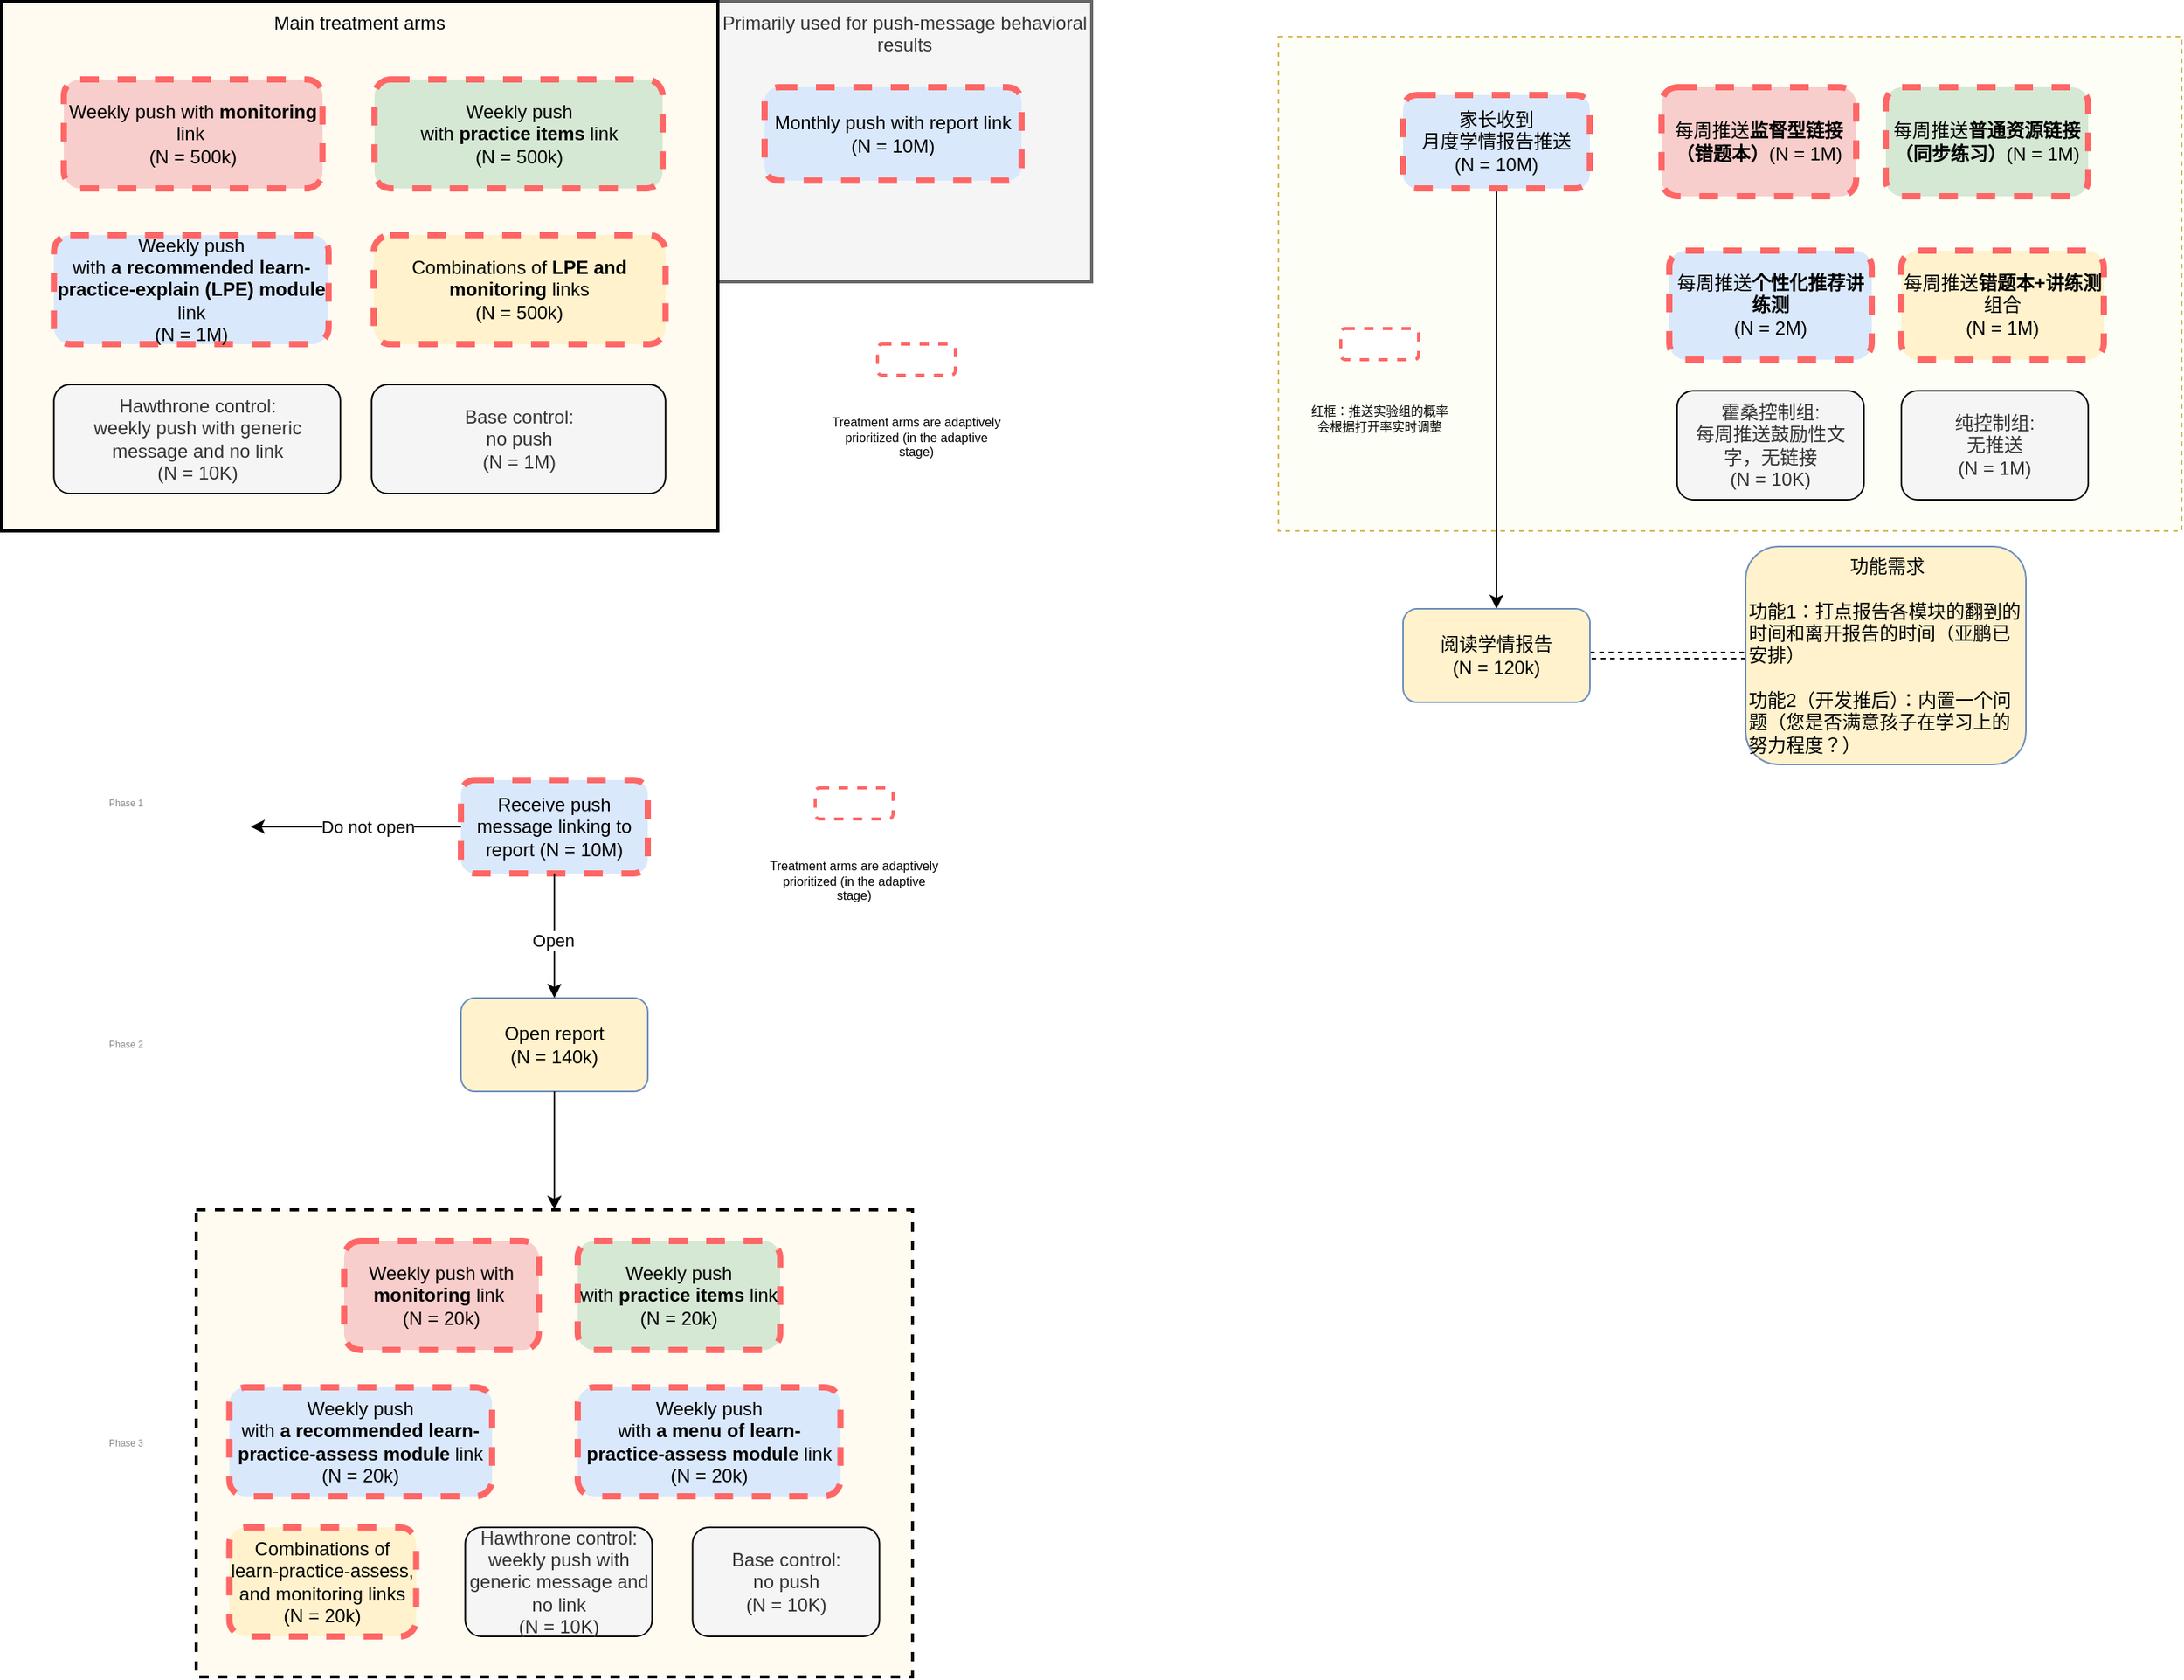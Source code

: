 <mxfile version="13.8.0" type="github">
  <diagram id="wmqv1iFFO38fnpzEHn-s" name="Page-1">
    <mxGraphModel dx="786" dy="1682" grid="1" gridSize="10" guides="1" tooltips="1" connect="1" arrows="1" fold="1" page="1" pageScale="1" pageWidth="827" pageHeight="1169" math="0" shadow="0">
      <root>
        <mxCell id="0" />
        <mxCell id="1" parent="0" />
        <mxCell id="yDWuqftPPL2XFV_4qdqE-8" value="" style="rounded=0;whiteSpace=wrap;html=1;strokeColor=#d6b656;dashed=1;fillColor=#FDFFF7;" parent="1" vertex="1">
          <mxGeometry x="870" y="-897.5" width="580" height="317.5" as="geometry" />
        </mxCell>
        <mxCell id="1nqe7X7OOSDAjEZEZXh3-1" style="edgeStyle=orthogonalEdgeStyle;rounded=0;orthogonalLoop=1;jettySize=auto;html=1;entryX=0.5;entryY=0;entryDx=0;entryDy=0;" parent="1" source="1nqe7X7OOSDAjEZEZXh3-5" target="1nqe7X7OOSDAjEZEZXh3-7" edge="1">
          <mxGeometry relative="1" as="geometry" />
        </mxCell>
        <mxCell id="1nqe7X7OOSDAjEZEZXh3-5" value="家长收到&lt;br&gt;月度学情报告推送&lt;br&gt;(N = 10M)" style="rounded=1;whiteSpace=wrap;html=1;fillColor=#dae8fc;dashed=1;strokeColor=#FF6666;strokeWidth=4;" parent="1" vertex="1">
          <mxGeometry x="950" y="-860" width="120" height="60" as="geometry" />
        </mxCell>
        <mxCell id="yDWuqftPPL2XFV_4qdqE-2" style="edgeStyle=orthogonalEdgeStyle;rounded=0;orthogonalLoop=1;jettySize=auto;html=1;exitX=1;exitY=0.5;exitDx=0;exitDy=0;shape=link;dashed=1;" parent="1" source="1nqe7X7OOSDAjEZEZXh3-7" target="1nqe7X7OOSDAjEZEZXh3-21" edge="1">
          <mxGeometry relative="1" as="geometry" />
        </mxCell>
        <mxCell id="1nqe7X7OOSDAjEZEZXh3-7" value="阅读学情报告&lt;br&gt;(N = 120k)" style="rounded=1;whiteSpace=wrap;html=1;strokeColor=#6c8ebf;fillColor=#FFF2CC;" parent="1" vertex="1">
          <mxGeometry x="950" y="-530" width="120" height="60" as="geometry" />
        </mxCell>
        <mxCell id="1nqe7X7OOSDAjEZEZXh3-15" value="每周推送&lt;b&gt;监督型链接（错题本）&lt;/b&gt;(N = 1M)" style="rounded=1;whiteSpace=wrap;html=1;fillColor=#f8cecc;dashed=1;strokeWidth=4;strokeColor=#FF6666;" parent="1" vertex="1">
          <mxGeometry x="1116" y="-865" width="125" height="70" as="geometry" />
        </mxCell>
        <mxCell id="1nqe7X7OOSDAjEZEZXh3-16" value="每周推送&lt;b&gt;普通资源链接（同步练习）&lt;/b&gt;(N = 1M)" style="rounded=1;whiteSpace=wrap;html=1;fillColor=#d5e8d4;dashed=1;strokeWidth=4;strokeColor=#FF6666;" parent="1" vertex="1">
          <mxGeometry x="1260" y="-865" width="130" height="70" as="geometry" />
        </mxCell>
        <mxCell id="1nqe7X7OOSDAjEZEZXh3-17" value="每周推送&lt;b&gt;错题本+讲练测&lt;/b&gt;组合&lt;br&gt;(N = 1M)" style="rounded=1;whiteSpace=wrap;html=1;fillColor=#fff2cc;strokeColor=#FF6666;dashed=1;strokeWidth=4;" parent="1" vertex="1">
          <mxGeometry x="1270" y="-760" width="130" height="70" as="geometry" />
        </mxCell>
        <mxCell id="1nqe7X7OOSDAjEZEZXh3-18" value="霍桑控制组:&lt;br&gt;每周推送鼓励性文字，无链接&lt;br&gt;(N = 10K)" style="rounded=1;whiteSpace=wrap;html=1;strokeWidth=1;fillColor=#f5f5f5;fontColor=#333333;" parent="1" vertex="1">
          <mxGeometry x="1125.98" y="-670" width="120" height="70" as="geometry" />
        </mxCell>
        <mxCell id="1nqe7X7OOSDAjEZEZXh3-19" value="纯控制组:&lt;br&gt;无推送&lt;br&gt;(N = 1M)" style="rounded=1;whiteSpace=wrap;html=1;fillColor=#f5f5f5;strokeWidth=1;fontColor=#333333;" parent="1" vertex="1">
          <mxGeometry x="1270" y="-670" width="120" height="70" as="geometry" />
        </mxCell>
        <mxCell id="1nqe7X7OOSDAjEZEZXh3-20" value="每周推送&lt;b&gt;个性化推荐讲练测&lt;/b&gt;&lt;br&gt;(N = 2M)" style="rounded=1;whiteSpace=wrap;html=1;fillColor=#dae8fc;strokeWidth=4;dashed=1;strokeColor=#FF6666;" parent="1" vertex="1">
          <mxGeometry x="1120.985" y="-760" width="130" height="70" as="geometry" />
        </mxCell>
        <mxCell id="yDWuqftPPL2XFV_4qdqE-4" value="" style="group" parent="1" vertex="1" connectable="0">
          <mxGeometry x="890" y="-710" width="90" height="80" as="geometry" />
        </mxCell>
        <mxCell id="1nqe7X7OOSDAjEZEZXh3-8" value="" style="rounded=1;whiteSpace=wrap;html=1;dashed=1;strokeColor=#FF6666;strokeWidth=2;" parent="yDWuqftPPL2XFV_4qdqE-4" vertex="1">
          <mxGeometry x="20" width="50" height="20" as="geometry" />
        </mxCell>
        <mxCell id="1nqe7X7OOSDAjEZEZXh3-9" value="&lt;font style=&quot;font-size: 8px&quot;&gt;红框：推送实验组的概率会根据打开率实时调整&lt;/font&gt;" style="text;html=1;strokeColor=none;fillColor=none;align=center;verticalAlign=middle;whiteSpace=wrap;rounded=0;dashed=1;fontSize=6;" parent="yDWuqftPPL2XFV_4qdqE-4" vertex="1">
          <mxGeometry y="45" width="90" height="25" as="geometry" />
        </mxCell>
        <mxCell id="1nqe7X7OOSDAjEZEZXh3-21" value="&lt;div style=&quot;text-align: center&quot;&gt;&lt;span&gt;功能需求&lt;/span&gt;&lt;/div&gt;&lt;br&gt;功能1：打点报告各模块的翻到的时间和离开报告的时间（亚鹏已安排）&lt;br&gt;&lt;br&gt;功能2（开发推后）：内置一个问题（您是否满意孩子在学习上的努力程度？）" style="rounded=1;whiteSpace=wrap;html=1;strokeColor=#6c8ebf;fillColor=#FFF2CC;align=left;" parent="1" vertex="1">
          <mxGeometry x="1170" y="-570" width="180" height="140" as="geometry" />
        </mxCell>
        <mxCell id="sNDBSSbwvEkW0RheFAsR-1" value="" style="group" vertex="1" connectable="0" parent="1">
          <mxGeometry x="100" y="-420" width="555" height="576" as="geometry" />
        </mxCell>
        <mxCell id="A09yIr3bGjbmGhFP6ExZ-3" style="edgeStyle=orthogonalEdgeStyle;rounded=0;orthogonalLoop=1;jettySize=auto;html=1;" parent="sNDBSSbwvEkW0RheFAsR-1" source="JsFcr4rtg8s_-A217rBF-1" edge="1">
          <mxGeometry relative="1" as="geometry">
            <mxPoint x="110" y="30" as="targetPoint" />
          </mxGeometry>
        </mxCell>
        <mxCell id="A09yIr3bGjbmGhFP6ExZ-5" value="Do not open" style="edgeLabel;html=1;align=center;verticalAlign=middle;resizable=0;points=[];" parent="A09yIr3bGjbmGhFP6ExZ-3" vertex="1" connectable="0">
          <mxGeometry x="-0.116" relative="1" as="geometry">
            <mxPoint as="offset" />
          </mxGeometry>
        </mxCell>
        <mxCell id="JsFcr4rtg8s_-A217rBF-1" value="Receive push message linking to report (N = 10M)" style="rounded=1;whiteSpace=wrap;html=1;fillColor=#dae8fc;dashed=1;strokeColor=#FF6666;strokeWidth=4;" parent="sNDBSSbwvEkW0RheFAsR-1" vertex="1">
          <mxGeometry x="245" width="120" height="60" as="geometry" />
        </mxCell>
        <mxCell id="JsFcr4rtg8s_-A217rBF-2" value="Open report&lt;br&gt;(N = 140k)" style="rounded=1;whiteSpace=wrap;html=1;strokeColor=#6c8ebf;fillColor=#FFF2CC;" parent="sNDBSSbwvEkW0RheFAsR-1" vertex="1">
          <mxGeometry x="245" y="140" width="120" height="60" as="geometry" />
        </mxCell>
        <mxCell id="A09yIr3bGjbmGhFP6ExZ-2" style="edgeStyle=orthogonalEdgeStyle;rounded=0;orthogonalLoop=1;jettySize=auto;html=1;entryX=0.5;entryY=0;entryDx=0;entryDy=0;" parent="sNDBSSbwvEkW0RheFAsR-1" source="JsFcr4rtg8s_-A217rBF-1" target="JsFcr4rtg8s_-A217rBF-2" edge="1">
          <mxGeometry relative="1" as="geometry" />
        </mxCell>
        <mxCell id="A09yIr3bGjbmGhFP6ExZ-6" value="Open" style="edgeLabel;html=1;align=center;verticalAlign=middle;resizable=0;points=[];" parent="A09yIr3bGjbmGhFP6ExZ-2" vertex="1" connectable="0">
          <mxGeometry x="0.057" y="-1" relative="1" as="geometry">
            <mxPoint as="offset" />
          </mxGeometry>
        </mxCell>
        <mxCell id="JsFcr4rtg8s_-A217rBF-27" value="" style="rounded=1;whiteSpace=wrap;html=1;dashed=1;strokeColor=#FF6666;strokeWidth=2;" parent="sNDBSSbwvEkW0RheFAsR-1" vertex="1">
          <mxGeometry x="472.5" y="5" width="50" height="20" as="geometry" />
        </mxCell>
        <mxCell id="JsFcr4rtg8s_-A217rBF-28" value="&lt;font style=&quot;font-size: 8px&quot;&gt;Treatment arms are adaptively prioritized (in the adaptive stage)&lt;/font&gt;" style="text;html=1;strokeColor=none;fillColor=none;align=center;verticalAlign=middle;whiteSpace=wrap;rounded=0;dashed=1;fontSize=6;" parent="sNDBSSbwvEkW0RheFAsR-1" vertex="1">
          <mxGeometry x="440" y="55" width="115" height="20" as="geometry" />
        </mxCell>
        <mxCell id="JsFcr4rtg8s_-A217rBF-31" value="Phase 1" style="text;html=1;strokeColor=none;fillColor=none;align=center;verticalAlign=middle;whiteSpace=wrap;rounded=0;dashed=1;fontSize=6;fontColor=#8C8C8C;" parent="sNDBSSbwvEkW0RheFAsR-1" vertex="1">
          <mxGeometry y="5" width="60" height="20" as="geometry" />
        </mxCell>
        <mxCell id="JsFcr4rtg8s_-A217rBF-32" value="Phase 2" style="text;html=1;strokeColor=none;fillColor=none;align=center;verticalAlign=middle;whiteSpace=wrap;rounded=0;dashed=1;fontSize=6;fontColor=#8C8C8C;" parent="sNDBSSbwvEkW0RheFAsR-1" vertex="1">
          <mxGeometry y="160" width="60" height="20" as="geometry" />
        </mxCell>
        <mxCell id="JsFcr4rtg8s_-A217rBF-33" value="Phase 3" style="text;html=1;strokeColor=none;fillColor=none;align=center;verticalAlign=middle;whiteSpace=wrap;rounded=0;dashed=1;fontSize=6;fontColor=#8C8C8C;" parent="sNDBSSbwvEkW0RheFAsR-1" vertex="1">
          <mxGeometry y="416" width="60" height="20" as="geometry" />
        </mxCell>
        <mxCell id="A09yIr3bGjbmGhFP6ExZ-16" value="" style="group" parent="sNDBSSbwvEkW0RheFAsR-1" vertex="1" connectable="0">
          <mxGeometry x="75" y="276" width="460" height="300" as="geometry" />
        </mxCell>
        <mxCell id="A09yIr3bGjbmGhFP6ExZ-15" value="" style="rounded=0;whiteSpace=wrap;html=1;strokeColor=#000000;strokeWidth=2;dashed=1;fillColor=#FFFBF0;" parent="A09yIr3bGjbmGhFP6ExZ-16" vertex="1">
          <mxGeometry width="460" height="300" as="geometry" />
        </mxCell>
        <mxCell id="JsFcr4rtg8s_-A217rBF-3" value="Weekly push with &lt;b&gt;monitoring&lt;/b&gt; link&amp;nbsp;&lt;br&gt;(N = 20k)" style="rounded=1;whiteSpace=wrap;html=1;fillColor=#f8cecc;dashed=1;strokeWidth=4;strokeColor=#FF6666;" parent="A09yIr3bGjbmGhFP6ExZ-16" vertex="1">
          <mxGeometry x="95" y="20" width="125" height="70" as="geometry" />
        </mxCell>
        <mxCell id="JsFcr4rtg8s_-A217rBF-13" value="Weekly push&lt;br&gt;with &lt;b&gt;practice items&lt;/b&gt;&amp;nbsp;link&lt;br&gt;(N = 20k)" style="rounded=1;whiteSpace=wrap;html=1;fillColor=#d5e8d4;dashed=1;strokeWidth=4;strokeColor=#FF6666;" parent="A09yIr3bGjbmGhFP6ExZ-16" vertex="1">
          <mxGeometry x="245" y="20" width="130" height="70" as="geometry" />
        </mxCell>
        <mxCell id="A09yIr3bGjbmGhFP6ExZ-12" value="Combinations of learn-practice-assess, and monitoring links&lt;br&gt;(N = 20k)" style="rounded=1;whiteSpace=wrap;html=1;fillColor=#fff2cc;strokeColor=#FF6666;dashed=1;strokeWidth=4;" parent="A09yIr3bGjbmGhFP6ExZ-16" vertex="1">
          <mxGeometry x="21.26" y="204" width="120" height="70" as="geometry" />
        </mxCell>
        <mxCell id="A09yIr3bGjbmGhFP6ExZ-13" value="Hawthrone control:&lt;br&gt;weekly push with generic message and no link&lt;br&gt;(N = 10K)" style="rounded=1;whiteSpace=wrap;html=1;strokeWidth=1;fillColor=#f5f5f5;fontColor=#333333;" parent="A09yIr3bGjbmGhFP6ExZ-16" vertex="1">
          <mxGeometry x="172.76" y="204" width="120" height="70" as="geometry" />
        </mxCell>
        <mxCell id="A09yIr3bGjbmGhFP6ExZ-14" value="Base control:&lt;br&gt;no push&lt;br&gt;(N = 10K)" style="rounded=1;whiteSpace=wrap;html=1;fillColor=#f5f5f5;strokeWidth=1;fontColor=#333333;" parent="A09yIr3bGjbmGhFP6ExZ-16" vertex="1">
          <mxGeometry x="318.75" y="204" width="120" height="70" as="geometry" />
        </mxCell>
        <mxCell id="-16Hgku7zGPm_oZAu_-D-4" value="Weekly push&lt;br&gt;with &lt;b&gt;a recommended learn-practice-assess&lt;/b&gt; &lt;b&gt;module&lt;/b&gt; link&lt;br&gt;(N = 20k)" style="rounded=1;whiteSpace=wrap;html=1;fillColor=#dae8fc;strokeWidth=4;dashed=1;strokeColor=#FF6666;" parent="A09yIr3bGjbmGhFP6ExZ-16" vertex="1">
          <mxGeometry x="21.26" y="114" width="168.74" height="70" as="geometry" />
        </mxCell>
        <mxCell id="Xcve2iB28-KKLiL9tFM6-1" value="Weekly push&lt;br&gt;with &lt;b&gt;a menu of learn-practice-assess&lt;/b&gt; &lt;b&gt;module&lt;/b&gt; link&lt;br&gt;(N = 20k)" style="rounded=1;whiteSpace=wrap;html=1;fillColor=#dae8fc;strokeWidth=4;dashed=1;strokeColor=#FF6666;" parent="A09yIr3bGjbmGhFP6ExZ-16" vertex="1">
          <mxGeometry x="245" y="114" width="168.74" height="70" as="geometry" />
        </mxCell>
        <mxCell id="-16Hgku7zGPm_oZAu_-D-1" style="edgeStyle=orthogonalEdgeStyle;rounded=0;orthogonalLoop=1;jettySize=auto;html=1;entryX=0.5;entryY=0;entryDx=0;entryDy=0;" parent="sNDBSSbwvEkW0RheFAsR-1" source="JsFcr4rtg8s_-A217rBF-2" target="A09yIr3bGjbmGhFP6ExZ-15" edge="1">
          <mxGeometry relative="1" as="geometry" />
        </mxCell>
        <mxCell id="sNDBSSbwvEkW0RheFAsR-30" value="" style="group" vertex="1" connectable="0" parent="1">
          <mxGeometry x="50" y="-920" width="700" height="340" as="geometry" />
        </mxCell>
        <mxCell id="sNDBSSbwvEkW0RheFAsR-27" value="Primarily used for push-message behavioral results" style="rounded=0;whiteSpace=wrap;html=1;fillColor=#f5f5f5;strokeColor=#666666;fontColor=#333333;verticalAlign=top;strokeWidth=2;" vertex="1" parent="sNDBSSbwvEkW0RheFAsR-30">
          <mxGeometry x="460" width="240" height="180" as="geometry" />
        </mxCell>
        <mxCell id="sNDBSSbwvEkW0RheFAsR-24" value="Monthly push with report link (N = 10M)" style="rounded=1;whiteSpace=wrap;html=1;fillColor=#dae8fc;dashed=1;strokeColor=#FF6666;strokeWidth=4;" vertex="1" parent="sNDBSSbwvEkW0RheFAsR-30">
          <mxGeometry x="490" y="55" width="165" height="60" as="geometry" />
        </mxCell>
        <mxCell id="sNDBSSbwvEkW0RheFAsR-14" value="" style="group" vertex="1" connectable="0" parent="sNDBSSbwvEkW0RheFAsR-30">
          <mxGeometry y="40" width="460" height="300" as="geometry" />
        </mxCell>
        <mxCell id="sNDBSSbwvEkW0RheFAsR-15" value="Main treatment arms" style="rounded=0;whiteSpace=wrap;html=1;strokeColor=#000000;strokeWidth=2;fillColor=#FFFBF0;verticalAlign=top;" vertex="1" parent="sNDBSSbwvEkW0RheFAsR-14">
          <mxGeometry y="-40" width="460" height="340" as="geometry" />
        </mxCell>
        <mxCell id="sNDBSSbwvEkW0RheFAsR-16" value="Weekly push with &lt;b&gt;monitoring&lt;/b&gt; link&amp;nbsp;&lt;br&gt;(N = 500k)" style="rounded=1;whiteSpace=wrap;html=1;fillColor=#f8cecc;dashed=1;strokeWidth=4;strokeColor=#FF6666;" vertex="1" parent="sNDBSSbwvEkW0RheFAsR-14">
          <mxGeometry x="40" y="10" width="166.13" height="70" as="geometry" />
        </mxCell>
        <mxCell id="sNDBSSbwvEkW0RheFAsR-17" value="Weekly push&lt;br&gt;with &lt;b&gt;practice items&lt;/b&gt;&amp;nbsp;link&lt;br&gt;(N = 500k)" style="rounded=1;whiteSpace=wrap;html=1;fillColor=#d5e8d4;dashed=1;strokeWidth=4;strokeColor=#FF6666;" vertex="1" parent="sNDBSSbwvEkW0RheFAsR-14">
          <mxGeometry x="239.51" y="10" width="185" height="70" as="geometry" />
        </mxCell>
        <mxCell id="sNDBSSbwvEkW0RheFAsR-19" value="Hawthrone control:&lt;br&gt;weekly push with generic message and no link&lt;br&gt;(N = 10K)" style="rounded=1;whiteSpace=wrap;html=1;strokeWidth=1;fillColor=#f5f5f5;fontColor=#333333;" vertex="1" parent="sNDBSSbwvEkW0RheFAsR-14">
          <mxGeometry x="33.63" y="206" width="184" height="70" as="geometry" />
        </mxCell>
        <mxCell id="sNDBSSbwvEkW0RheFAsR-20" value="Base control:&lt;br&gt;no push&lt;br&gt;(N = 1M)" style="rounded=1;whiteSpace=wrap;html=1;fillColor=#f5f5f5;strokeWidth=1;fontColor=#333333;" vertex="1" parent="sNDBSSbwvEkW0RheFAsR-14">
          <mxGeometry x="237.63" y="206" width="188.75" height="70" as="geometry" />
        </mxCell>
        <mxCell id="sNDBSSbwvEkW0RheFAsR-21" value="Weekly push&lt;br&gt;with &lt;b&gt;a recommended learn-practice-explain (LPE)&lt;/b&gt; &lt;b&gt;module&lt;/b&gt; link&lt;br&gt;(N = 1M)" style="rounded=1;whiteSpace=wrap;html=1;fillColor=#dae8fc;strokeWidth=4;dashed=1;strokeColor=#FF6666;" vertex="1" parent="sNDBSSbwvEkW0RheFAsR-14">
          <mxGeometry x="33.63" y="110" width="176.37" height="70" as="geometry" />
        </mxCell>
        <mxCell id="sNDBSSbwvEkW0RheFAsR-18" value="Combinations of &lt;b&gt;LPE and monitoring &lt;/b&gt;links&lt;br&gt;(N = 500k)" style="rounded=1;whiteSpace=wrap;html=1;fillColor=#fff2cc;strokeColor=#FF6666;dashed=1;strokeWidth=4;" vertex="1" parent="sNDBSSbwvEkW0RheFAsR-14">
          <mxGeometry x="239.01" y="110" width="187.37" height="70" as="geometry" />
        </mxCell>
        <mxCell id="sNDBSSbwvEkW0RheFAsR-25" value="" style="rounded=1;whiteSpace=wrap;html=1;dashed=1;strokeColor=#FF6666;strokeWidth=2;" vertex="1" parent="sNDBSSbwvEkW0RheFAsR-30">
          <mxGeometry x="562.5" y="220" width="50" height="20" as="geometry" />
        </mxCell>
        <mxCell id="sNDBSSbwvEkW0RheFAsR-26" value="&lt;font style=&quot;font-size: 8px&quot;&gt;Treatment arms are adaptively prioritized (in the adaptive stage)&lt;/font&gt;" style="text;html=1;strokeColor=none;fillColor=none;align=center;verticalAlign=middle;whiteSpace=wrap;rounded=0;dashed=1;fontSize=6;" vertex="1" parent="sNDBSSbwvEkW0RheFAsR-30">
          <mxGeometry x="530" y="270" width="115" height="20" as="geometry" />
        </mxCell>
      </root>
    </mxGraphModel>
  </diagram>
</mxfile>
